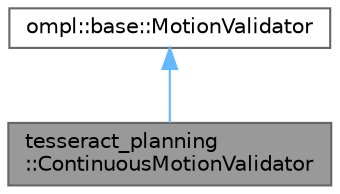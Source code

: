 digraph "tesseract_planning::ContinuousMotionValidator"
{
 // LATEX_PDF_SIZE
  bgcolor="transparent";
  edge [fontname=Helvetica,fontsize=10,labelfontname=Helvetica,labelfontsize=10];
  node [fontname=Helvetica,fontsize=10,shape=box,height=0.2,width=0.4];
  Node1 [label="tesseract_planning\l::ContinuousMotionValidator",height=0.2,width=0.4,color="gray40", fillcolor="grey60", style="filled", fontcolor="black",tooltip="Continuous collision check between two states."];
  Node2 -> Node1 [dir="back",color="steelblue1",style="solid"];
  Node2 [label="ompl::base::MotionValidator",height=0.2,width=0.4,color="gray40", fillcolor="white", style="filled",tooltip=" "];
}

